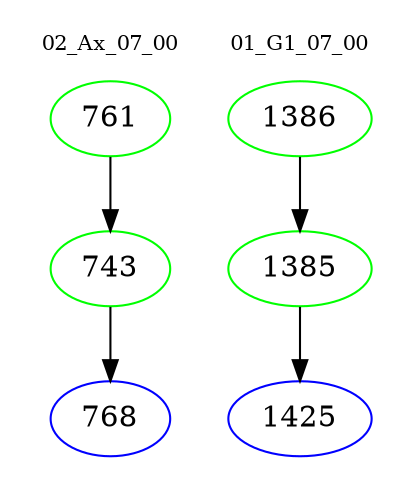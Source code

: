 digraph{
subgraph cluster_0 {
color = white
label = "02_Ax_07_00";
fontsize=10;
T0_761 [label="761", color="green"]
T0_761 -> T0_743 [color="black"]
T0_743 [label="743", color="green"]
T0_743 -> T0_768 [color="black"]
T0_768 [label="768", color="blue"]
}
subgraph cluster_1 {
color = white
label = "01_G1_07_00";
fontsize=10;
T1_1386 [label="1386", color="green"]
T1_1386 -> T1_1385 [color="black"]
T1_1385 [label="1385", color="green"]
T1_1385 -> T1_1425 [color="black"]
T1_1425 [label="1425", color="blue"]
}
}
